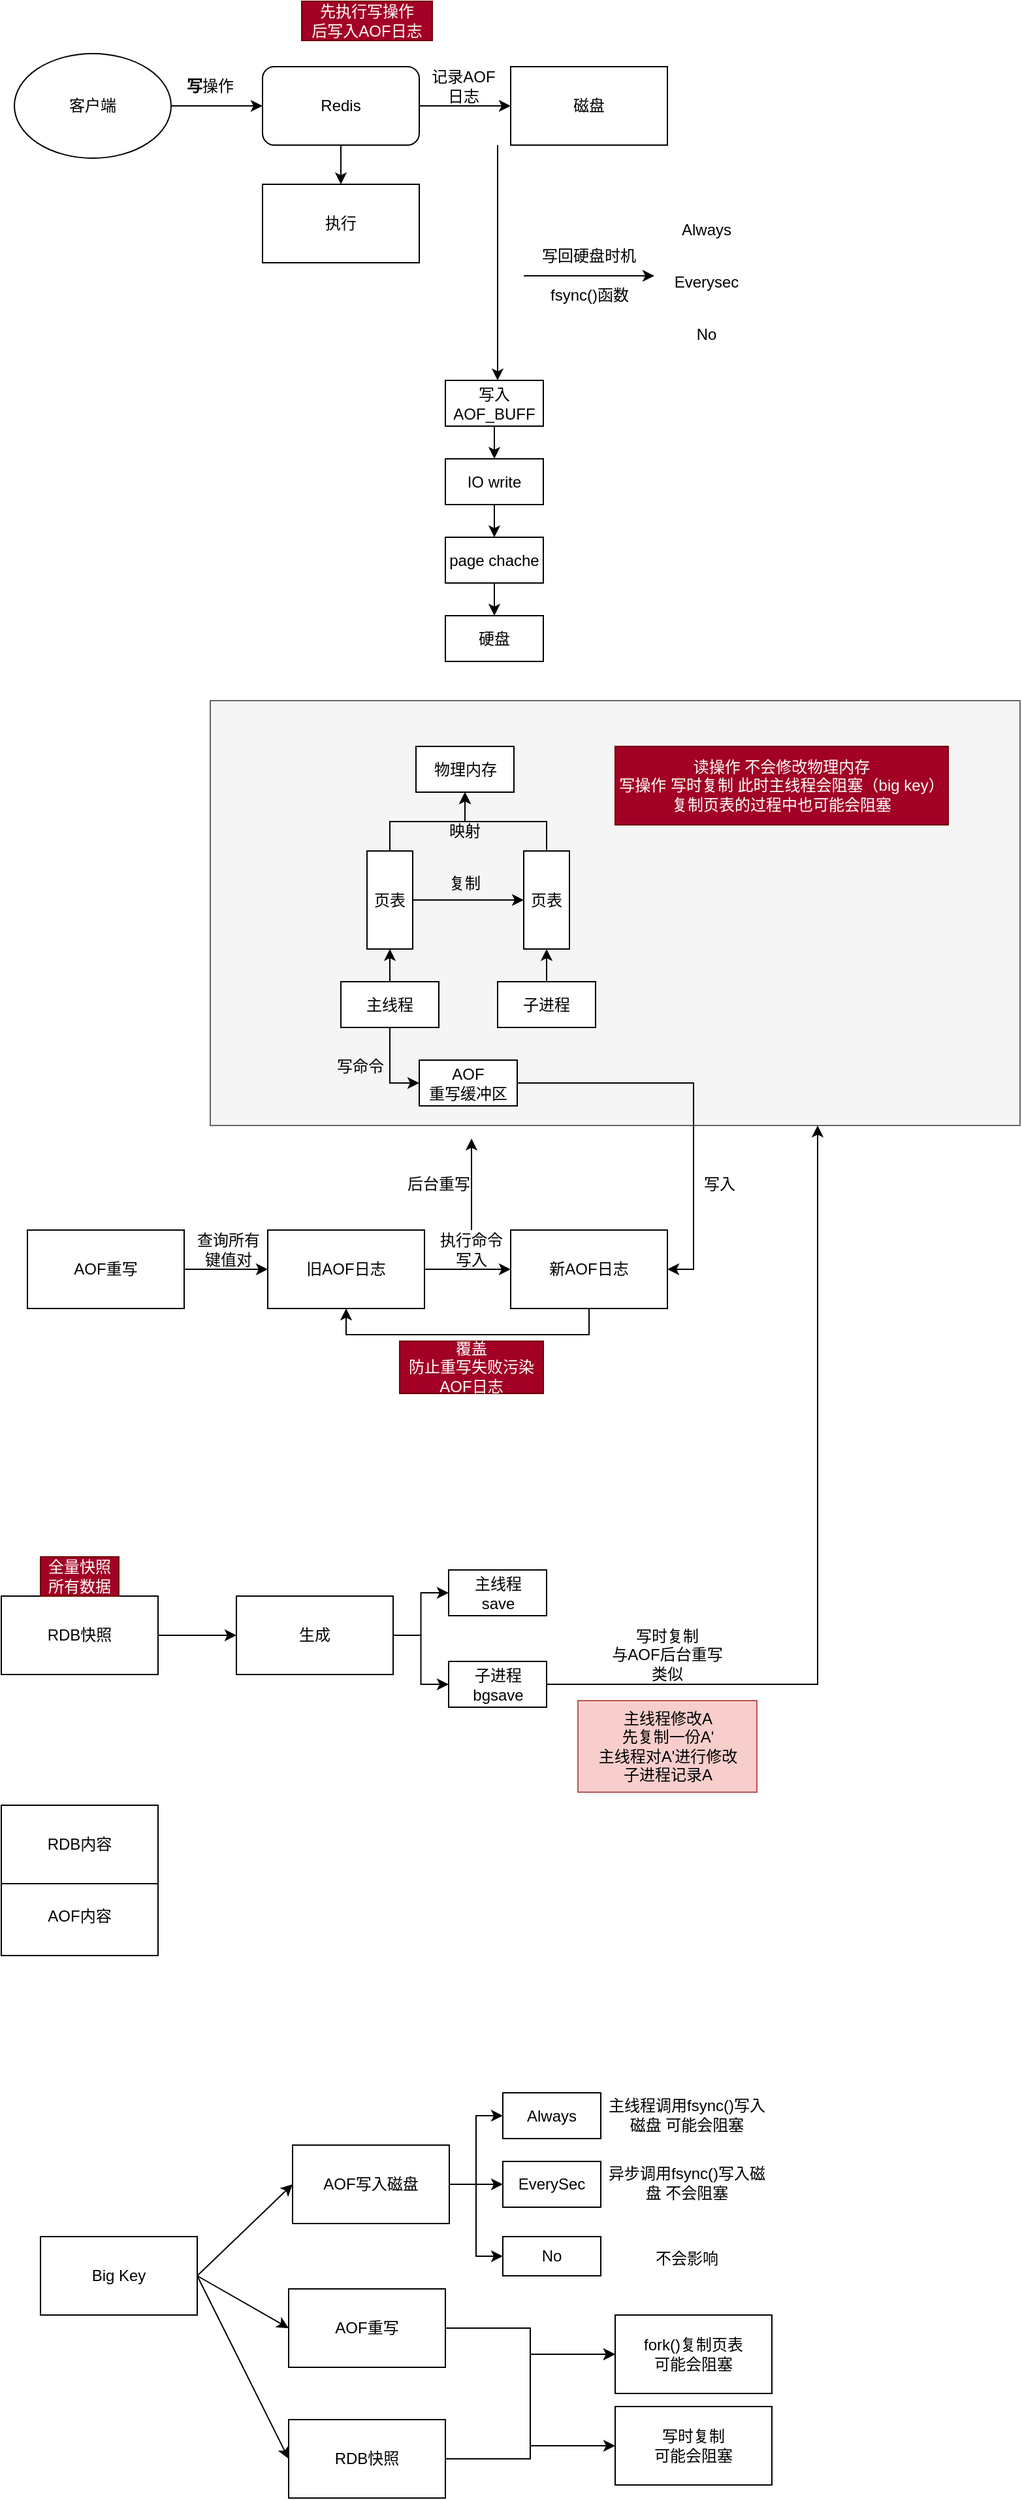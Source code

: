 <mxfile version="23.1.5" type="github">
  <diagram name="第 1 页" id="U4x5V9vwb2vYjmaB4y8I">
    <mxGraphModel dx="977" dy="529" grid="1" gridSize="10" guides="1" tooltips="1" connect="1" arrows="1" fold="1" page="1" pageScale="1" pageWidth="827" pageHeight="1169" math="0" shadow="0">
      <root>
        <mxCell id="0" />
        <mxCell id="1" parent="0" />
        <mxCell id="mOiScpPOXfzGBiVr8EKE-2" value="磁盘" style="rounded=0;whiteSpace=wrap;html=1;" vertex="1" parent="1">
          <mxGeometry x="450" y="80" width="120" height="60" as="geometry" />
        </mxCell>
        <mxCell id="mOiScpPOXfzGBiVr8EKE-5" style="edgeStyle=orthogonalEdgeStyle;rounded=0;orthogonalLoop=1;jettySize=auto;html=1;exitX=1;exitY=0.5;exitDx=0;exitDy=0;entryX=0;entryY=0.5;entryDx=0;entryDy=0;" edge="1" parent="1" source="mOiScpPOXfzGBiVr8EKE-3" target="mOiScpPOXfzGBiVr8EKE-4">
          <mxGeometry relative="1" as="geometry" />
        </mxCell>
        <mxCell id="mOiScpPOXfzGBiVr8EKE-3" value="客户端" style="ellipse;whiteSpace=wrap;html=1;" vertex="1" parent="1">
          <mxGeometry x="70" y="70" width="120" height="80" as="geometry" />
        </mxCell>
        <mxCell id="mOiScpPOXfzGBiVr8EKE-8" style="edgeStyle=orthogonalEdgeStyle;rounded=0;orthogonalLoop=1;jettySize=auto;html=1;exitX=0.5;exitY=1;exitDx=0;exitDy=0;entryX=0.5;entryY=0;entryDx=0;entryDy=0;" edge="1" parent="1" source="mOiScpPOXfzGBiVr8EKE-4" target="mOiScpPOXfzGBiVr8EKE-7">
          <mxGeometry relative="1" as="geometry" />
        </mxCell>
        <mxCell id="mOiScpPOXfzGBiVr8EKE-9" style="edgeStyle=orthogonalEdgeStyle;rounded=0;orthogonalLoop=1;jettySize=auto;html=1;exitX=1;exitY=0.5;exitDx=0;exitDy=0;" edge="1" parent="1" source="mOiScpPOXfzGBiVr8EKE-4" target="mOiScpPOXfzGBiVr8EKE-2">
          <mxGeometry relative="1" as="geometry" />
        </mxCell>
        <mxCell id="mOiScpPOXfzGBiVr8EKE-4" value="Redis" style="rounded=1;whiteSpace=wrap;html=1;" vertex="1" parent="1">
          <mxGeometry x="260" y="80" width="120" height="60" as="geometry" />
        </mxCell>
        <mxCell id="mOiScpPOXfzGBiVr8EKE-6" value="&lt;b&gt;写&lt;/b&gt;操作" style="text;html=1;align=center;verticalAlign=middle;whiteSpace=wrap;rounded=0;" vertex="1" parent="1">
          <mxGeometry x="190" y="80" width="60" height="30" as="geometry" />
        </mxCell>
        <mxCell id="mOiScpPOXfzGBiVr8EKE-7" value="执行" style="rounded=0;whiteSpace=wrap;html=1;" vertex="1" parent="1">
          <mxGeometry x="260" y="170" width="120" height="60" as="geometry" />
        </mxCell>
        <mxCell id="mOiScpPOXfzGBiVr8EKE-10" value="记录AOF日志" style="text;html=1;align=center;verticalAlign=middle;whiteSpace=wrap;rounded=0;" vertex="1" parent="1">
          <mxGeometry x="384" y="80" width="60" height="30" as="geometry" />
        </mxCell>
        <mxCell id="mOiScpPOXfzGBiVr8EKE-11" value="先执行写操作&lt;br&gt;后写入AOF日志" style="text;html=1;align=center;verticalAlign=middle;whiteSpace=wrap;rounded=0;fillColor=#a20025;fontColor=#ffffff;strokeColor=#6F0000;" vertex="1" parent="1">
          <mxGeometry x="290" y="30" width="100" height="30" as="geometry" />
        </mxCell>
        <mxCell id="mOiScpPOXfzGBiVr8EKE-12" value="" style="endArrow=classic;html=1;rounded=0;" edge="1" parent="1">
          <mxGeometry width="50" height="50" relative="1" as="geometry">
            <mxPoint x="440" y="140" as="sourcePoint" />
            <mxPoint x="440" y="320" as="targetPoint" />
          </mxGeometry>
        </mxCell>
        <mxCell id="mOiScpPOXfzGBiVr8EKE-16" style="edgeStyle=orthogonalEdgeStyle;rounded=0;orthogonalLoop=1;jettySize=auto;html=1;exitX=0.5;exitY=1;exitDx=0;exitDy=0;entryX=0.5;entryY=0;entryDx=0;entryDy=0;" edge="1" parent="1" source="mOiScpPOXfzGBiVr8EKE-13" target="mOiScpPOXfzGBiVr8EKE-14">
          <mxGeometry relative="1" as="geometry" />
        </mxCell>
        <mxCell id="mOiScpPOXfzGBiVr8EKE-13" value="写入AOF_BUFF" style="rounded=0;whiteSpace=wrap;html=1;" vertex="1" parent="1">
          <mxGeometry x="400" y="320" width="75" height="35" as="geometry" />
        </mxCell>
        <mxCell id="mOiScpPOXfzGBiVr8EKE-17" style="edgeStyle=orthogonalEdgeStyle;rounded=0;orthogonalLoop=1;jettySize=auto;html=1;exitX=0.5;exitY=1;exitDx=0;exitDy=0;" edge="1" parent="1" source="mOiScpPOXfzGBiVr8EKE-14" target="mOiScpPOXfzGBiVr8EKE-15">
          <mxGeometry relative="1" as="geometry" />
        </mxCell>
        <mxCell id="mOiScpPOXfzGBiVr8EKE-14" value="IO write" style="rounded=0;whiteSpace=wrap;html=1;" vertex="1" parent="1">
          <mxGeometry x="400" y="380" width="75" height="35" as="geometry" />
        </mxCell>
        <mxCell id="mOiScpPOXfzGBiVr8EKE-19" style="edgeStyle=orthogonalEdgeStyle;rounded=0;orthogonalLoop=1;jettySize=auto;html=1;exitX=0.5;exitY=1;exitDx=0;exitDy=0;entryX=0.5;entryY=0;entryDx=0;entryDy=0;" edge="1" parent="1" source="mOiScpPOXfzGBiVr8EKE-15" target="mOiScpPOXfzGBiVr8EKE-18">
          <mxGeometry relative="1" as="geometry" />
        </mxCell>
        <mxCell id="mOiScpPOXfzGBiVr8EKE-15" value="page chache" style="rounded=0;whiteSpace=wrap;html=1;" vertex="1" parent="1">
          <mxGeometry x="400" y="440" width="75" height="35" as="geometry" />
        </mxCell>
        <mxCell id="mOiScpPOXfzGBiVr8EKE-18" value="硬盘" style="rounded=0;whiteSpace=wrap;html=1;" vertex="1" parent="1">
          <mxGeometry x="400" y="500" width="75" height="35" as="geometry" />
        </mxCell>
        <mxCell id="mOiScpPOXfzGBiVr8EKE-20" value="" style="endArrow=classic;html=1;rounded=0;" edge="1" parent="1">
          <mxGeometry width="50" height="50" relative="1" as="geometry">
            <mxPoint x="460" y="240" as="sourcePoint" />
            <mxPoint x="560" y="240" as="targetPoint" />
          </mxGeometry>
        </mxCell>
        <mxCell id="mOiScpPOXfzGBiVr8EKE-21" value="写回硬盘时机" style="text;html=1;align=center;verticalAlign=middle;whiteSpace=wrap;rounded=0;" vertex="1" parent="1">
          <mxGeometry x="465" y="210" width="90" height="30" as="geometry" />
        </mxCell>
        <mxCell id="mOiScpPOXfzGBiVr8EKE-22" value="Always" style="text;html=1;align=center;verticalAlign=middle;whiteSpace=wrap;rounded=0;" vertex="1" parent="1">
          <mxGeometry x="570" y="190" width="60" height="30" as="geometry" />
        </mxCell>
        <mxCell id="mOiScpPOXfzGBiVr8EKE-23" value="Everysec" style="text;html=1;align=center;verticalAlign=middle;whiteSpace=wrap;rounded=0;" vertex="1" parent="1">
          <mxGeometry x="570" y="230" width="60" height="30" as="geometry" />
        </mxCell>
        <mxCell id="mOiScpPOXfzGBiVr8EKE-24" value="No" style="text;html=1;align=center;verticalAlign=middle;whiteSpace=wrap;rounded=0;" vertex="1" parent="1">
          <mxGeometry x="570" y="270" width="60" height="30" as="geometry" />
        </mxCell>
        <mxCell id="mOiScpPOXfzGBiVr8EKE-25" value="fsync()函数" style="text;html=1;align=center;verticalAlign=middle;whiteSpace=wrap;rounded=0;" vertex="1" parent="1">
          <mxGeometry x="477.5" y="240" width="65" height="30" as="geometry" />
        </mxCell>
        <mxCell id="mOiScpPOXfzGBiVr8EKE-62" value="" style="group" vertex="1" connectable="0" parent="1">
          <mxGeometry x="80" y="565" width="760" height="530" as="geometry" />
        </mxCell>
        <mxCell id="mOiScpPOXfzGBiVr8EKE-59" value="" style="rounded=0;whiteSpace=wrap;html=1;fillColor=#f5f5f5;fontColor=#333333;strokeColor=#666666;" vertex="1" parent="mOiScpPOXfzGBiVr8EKE-62">
          <mxGeometry x="140" width="620" height="325" as="geometry" />
        </mxCell>
        <mxCell id="mOiScpPOXfzGBiVr8EKE-35" value="" style="group" vertex="1" connectable="0" parent="mOiScpPOXfzGBiVr8EKE-62">
          <mxGeometry y="405" width="490" height="125" as="geometry" />
        </mxCell>
        <mxCell id="mOiScpPOXfzGBiVr8EKE-26" value="AOF重写" style="rounded=0;whiteSpace=wrap;html=1;" vertex="1" parent="mOiScpPOXfzGBiVr8EKE-35">
          <mxGeometry width="120" height="60" as="geometry" />
        </mxCell>
        <mxCell id="mOiScpPOXfzGBiVr8EKE-27" value="旧AOF日志" style="rounded=0;whiteSpace=wrap;html=1;" vertex="1" parent="mOiScpPOXfzGBiVr8EKE-35">
          <mxGeometry x="184" width="120" height="60" as="geometry" />
        </mxCell>
        <mxCell id="mOiScpPOXfzGBiVr8EKE-29" style="edgeStyle=orthogonalEdgeStyle;rounded=0;orthogonalLoop=1;jettySize=auto;html=1;exitX=1;exitY=0.5;exitDx=0;exitDy=0;entryX=0;entryY=0.5;entryDx=0;entryDy=0;" edge="1" parent="mOiScpPOXfzGBiVr8EKE-35" source="mOiScpPOXfzGBiVr8EKE-26" target="mOiScpPOXfzGBiVr8EKE-27">
          <mxGeometry relative="1" as="geometry" />
        </mxCell>
        <mxCell id="mOiScpPOXfzGBiVr8EKE-33" style="edgeStyle=orthogonalEdgeStyle;rounded=0;orthogonalLoop=1;jettySize=auto;html=1;exitX=0.5;exitY=1;exitDx=0;exitDy=0;entryX=0.5;entryY=1;entryDx=0;entryDy=0;" edge="1" parent="mOiScpPOXfzGBiVr8EKE-35" source="mOiScpPOXfzGBiVr8EKE-28" target="mOiScpPOXfzGBiVr8EKE-27">
          <mxGeometry relative="1" as="geometry" />
        </mxCell>
        <mxCell id="mOiScpPOXfzGBiVr8EKE-28" value="新AOF日志" style="rounded=0;whiteSpace=wrap;html=1;" vertex="1" parent="mOiScpPOXfzGBiVr8EKE-35">
          <mxGeometry x="370" width="120" height="60" as="geometry" />
        </mxCell>
        <mxCell id="mOiScpPOXfzGBiVr8EKE-31" style="edgeStyle=orthogonalEdgeStyle;rounded=0;orthogonalLoop=1;jettySize=auto;html=1;exitX=1;exitY=0.5;exitDx=0;exitDy=0;entryX=0;entryY=0.5;entryDx=0;entryDy=0;" edge="1" parent="mOiScpPOXfzGBiVr8EKE-35" source="mOiScpPOXfzGBiVr8EKE-27" target="mOiScpPOXfzGBiVr8EKE-28">
          <mxGeometry relative="1" as="geometry" />
        </mxCell>
        <mxCell id="mOiScpPOXfzGBiVr8EKE-30" value="查询所有&lt;br&gt;键值对" style="text;html=1;align=center;verticalAlign=middle;whiteSpace=wrap;rounded=0;" vertex="1" parent="mOiScpPOXfzGBiVr8EKE-35">
          <mxGeometry x="124" width="60" height="30" as="geometry" />
        </mxCell>
        <mxCell id="mOiScpPOXfzGBiVr8EKE-32" value="执行命令&lt;br&gt;写入" style="text;html=1;align=center;verticalAlign=middle;whiteSpace=wrap;rounded=0;" vertex="1" parent="mOiScpPOXfzGBiVr8EKE-35">
          <mxGeometry x="310" width="60" height="30" as="geometry" />
        </mxCell>
        <mxCell id="mOiScpPOXfzGBiVr8EKE-34" value="覆盖&lt;br&gt;防止重写失败污染AOF日志" style="text;html=1;align=center;verticalAlign=middle;whiteSpace=wrap;rounded=0;fillColor=#a20025;fontColor=#ffffff;strokeColor=#6F0000;" vertex="1" parent="mOiScpPOXfzGBiVr8EKE-35">
          <mxGeometry x="285" y="85" width="110" height="40" as="geometry" />
        </mxCell>
        <mxCell id="mOiScpPOXfzGBiVr8EKE-36" value="" style="endArrow=classic;html=1;rounded=0;" edge="1" parent="mOiScpPOXfzGBiVr8EKE-62">
          <mxGeometry width="50" height="50" relative="1" as="geometry">
            <mxPoint x="340" y="405" as="sourcePoint" />
            <mxPoint x="340" y="335" as="targetPoint" />
          </mxGeometry>
        </mxCell>
        <mxCell id="mOiScpPOXfzGBiVr8EKE-37" value="后台重写" style="text;html=1;align=center;verticalAlign=middle;whiteSpace=wrap;rounded=0;" vertex="1" parent="mOiScpPOXfzGBiVr8EKE-62">
          <mxGeometry x="285" y="355" width="60" height="30" as="geometry" />
        </mxCell>
        <mxCell id="mOiScpPOXfzGBiVr8EKE-55" value="" style="group" vertex="1" connectable="0" parent="mOiScpPOXfzGBiVr8EKE-62">
          <mxGeometry x="240" y="35" width="195" height="215" as="geometry" />
        </mxCell>
        <mxCell id="mOiScpPOXfzGBiVr8EKE-39" value="主线程" style="rounded=0;whiteSpace=wrap;html=1;" vertex="1" parent="mOiScpPOXfzGBiVr8EKE-55">
          <mxGeometry y="180" width="75" height="35" as="geometry" />
        </mxCell>
        <mxCell id="mOiScpPOXfzGBiVr8EKE-40" value="子进程" style="rounded=0;whiteSpace=wrap;html=1;" vertex="1" parent="mOiScpPOXfzGBiVr8EKE-55">
          <mxGeometry x="120" y="180" width="75" height="35" as="geometry" />
        </mxCell>
        <mxCell id="mOiScpPOXfzGBiVr8EKE-41" value="页表" style="rounded=0;whiteSpace=wrap;html=1;direction=south;" vertex="1" parent="mOiScpPOXfzGBiVr8EKE-55">
          <mxGeometry x="20" y="80" width="35" height="75" as="geometry" />
        </mxCell>
        <mxCell id="mOiScpPOXfzGBiVr8EKE-44" style="edgeStyle=orthogonalEdgeStyle;rounded=0;orthogonalLoop=1;jettySize=auto;html=1;exitX=0.5;exitY=0;exitDx=0;exitDy=0;entryX=1;entryY=0.5;entryDx=0;entryDy=0;" edge="1" parent="mOiScpPOXfzGBiVr8EKE-55" source="mOiScpPOXfzGBiVr8EKE-39" target="mOiScpPOXfzGBiVr8EKE-41">
          <mxGeometry relative="1" as="geometry" />
        </mxCell>
        <mxCell id="mOiScpPOXfzGBiVr8EKE-42" value="页表" style="rounded=0;whiteSpace=wrap;html=1;direction=south;" vertex="1" parent="mOiScpPOXfzGBiVr8EKE-55">
          <mxGeometry x="140" y="80" width="35" height="75" as="geometry" />
        </mxCell>
        <mxCell id="mOiScpPOXfzGBiVr8EKE-47" style="edgeStyle=orthogonalEdgeStyle;rounded=0;orthogonalLoop=1;jettySize=auto;html=1;exitX=0.5;exitY=0;exitDx=0;exitDy=0;entryX=1;entryY=0.5;entryDx=0;entryDy=0;" edge="1" parent="mOiScpPOXfzGBiVr8EKE-55" source="mOiScpPOXfzGBiVr8EKE-40" target="mOiScpPOXfzGBiVr8EKE-42">
          <mxGeometry relative="1" as="geometry" />
        </mxCell>
        <mxCell id="mOiScpPOXfzGBiVr8EKE-45" style="edgeStyle=orthogonalEdgeStyle;rounded=0;orthogonalLoop=1;jettySize=auto;html=1;exitX=0.5;exitY=0;exitDx=0;exitDy=0;entryX=0.5;entryY=1;entryDx=0;entryDy=0;" edge="1" parent="mOiScpPOXfzGBiVr8EKE-55" source="mOiScpPOXfzGBiVr8EKE-41" target="mOiScpPOXfzGBiVr8EKE-42">
          <mxGeometry relative="1" as="geometry" />
        </mxCell>
        <mxCell id="mOiScpPOXfzGBiVr8EKE-43" value="物理内存" style="rounded=0;whiteSpace=wrap;html=1;" vertex="1" parent="mOiScpPOXfzGBiVr8EKE-55">
          <mxGeometry x="57.5" width="75" height="35" as="geometry" />
        </mxCell>
        <mxCell id="mOiScpPOXfzGBiVr8EKE-48" style="edgeStyle=orthogonalEdgeStyle;rounded=0;orthogonalLoop=1;jettySize=auto;html=1;exitX=0;exitY=0.5;exitDx=0;exitDy=0;entryX=0.5;entryY=1;entryDx=0;entryDy=0;" edge="1" parent="mOiScpPOXfzGBiVr8EKE-55" source="mOiScpPOXfzGBiVr8EKE-41" target="mOiScpPOXfzGBiVr8EKE-43">
          <mxGeometry relative="1" as="geometry" />
        </mxCell>
        <mxCell id="mOiScpPOXfzGBiVr8EKE-51" style="edgeStyle=orthogonalEdgeStyle;rounded=0;orthogonalLoop=1;jettySize=auto;html=1;exitX=0;exitY=0.5;exitDx=0;exitDy=0;entryX=0.5;entryY=1;entryDx=0;entryDy=0;" edge="1" parent="mOiScpPOXfzGBiVr8EKE-55" source="mOiScpPOXfzGBiVr8EKE-42" target="mOiScpPOXfzGBiVr8EKE-43">
          <mxGeometry relative="1" as="geometry" />
        </mxCell>
        <mxCell id="mOiScpPOXfzGBiVr8EKE-46" value="复制" style="text;html=1;align=center;verticalAlign=middle;whiteSpace=wrap;rounded=0;" vertex="1" parent="mOiScpPOXfzGBiVr8EKE-55">
          <mxGeometry x="65" y="90" width="60" height="30" as="geometry" />
        </mxCell>
        <mxCell id="mOiScpPOXfzGBiVr8EKE-52" value="映射" style="text;html=1;align=center;verticalAlign=middle;whiteSpace=wrap;rounded=0;" vertex="1" parent="mOiScpPOXfzGBiVr8EKE-55">
          <mxGeometry x="65" y="50" width="60" height="30" as="geometry" />
        </mxCell>
        <mxCell id="mOiScpPOXfzGBiVr8EKE-53" value="读操作 不会修改物理内存&lt;br&gt;写操作 写时复制 此时主线程会阻塞（big key）&lt;br&gt;复制页表的过程中也可能会阻塞" style="text;html=1;align=center;verticalAlign=middle;whiteSpace=wrap;rounded=0;fillColor=#a20025;fontColor=#ffffff;strokeColor=#6F0000;" vertex="1" parent="mOiScpPOXfzGBiVr8EKE-62">
          <mxGeometry x="450" y="35" width="255" height="60" as="geometry" />
        </mxCell>
        <mxCell id="mOiScpPOXfzGBiVr8EKE-60" style="edgeStyle=orthogonalEdgeStyle;rounded=0;orthogonalLoop=1;jettySize=auto;html=1;exitX=1;exitY=0.5;exitDx=0;exitDy=0;entryX=1;entryY=0.5;entryDx=0;entryDy=0;" edge="1" parent="mOiScpPOXfzGBiVr8EKE-62" source="mOiScpPOXfzGBiVr8EKE-54" target="mOiScpPOXfzGBiVr8EKE-28">
          <mxGeometry relative="1" as="geometry" />
        </mxCell>
        <mxCell id="mOiScpPOXfzGBiVr8EKE-54" value="AOF&lt;br&gt;重写缓冲区" style="rounded=0;whiteSpace=wrap;html=1;" vertex="1" parent="mOiScpPOXfzGBiVr8EKE-62">
          <mxGeometry x="300" y="275" width="75" height="35" as="geometry" />
        </mxCell>
        <mxCell id="mOiScpPOXfzGBiVr8EKE-56" style="edgeStyle=orthogonalEdgeStyle;rounded=0;orthogonalLoop=1;jettySize=auto;html=1;exitX=0.5;exitY=1;exitDx=0;exitDy=0;entryX=0;entryY=0.5;entryDx=0;entryDy=0;" edge="1" parent="mOiScpPOXfzGBiVr8EKE-62" source="mOiScpPOXfzGBiVr8EKE-39" target="mOiScpPOXfzGBiVr8EKE-54">
          <mxGeometry relative="1" as="geometry">
            <mxPoint x="277.286" y="265" as="targetPoint" />
          </mxGeometry>
        </mxCell>
        <mxCell id="mOiScpPOXfzGBiVr8EKE-57" value="写命令" style="text;html=1;align=center;verticalAlign=middle;whiteSpace=wrap;rounded=0;" vertex="1" parent="mOiScpPOXfzGBiVr8EKE-62">
          <mxGeometry x="225" y="265" width="60" height="30" as="geometry" />
        </mxCell>
        <mxCell id="mOiScpPOXfzGBiVr8EKE-61" value="写入" style="text;html=1;align=center;verticalAlign=middle;whiteSpace=wrap;rounded=0;" vertex="1" parent="mOiScpPOXfzGBiVr8EKE-62">
          <mxGeometry x="500" y="355" width="60" height="30" as="geometry" />
        </mxCell>
        <mxCell id="mOiScpPOXfzGBiVr8EKE-67" style="edgeStyle=orthogonalEdgeStyle;rounded=0;orthogonalLoop=1;jettySize=auto;html=1;exitX=1;exitY=0.5;exitDx=0;exitDy=0;entryX=0;entryY=0.5;entryDx=0;entryDy=0;" edge="1" parent="1" source="mOiScpPOXfzGBiVr8EKE-64" target="mOiScpPOXfzGBiVr8EKE-65">
          <mxGeometry relative="1" as="geometry" />
        </mxCell>
        <mxCell id="mOiScpPOXfzGBiVr8EKE-68" style="edgeStyle=orthogonalEdgeStyle;rounded=0;orthogonalLoop=1;jettySize=auto;html=1;exitX=1;exitY=0.5;exitDx=0;exitDy=0;entryX=0;entryY=0.5;entryDx=0;entryDy=0;" edge="1" parent="1" source="mOiScpPOXfzGBiVr8EKE-64" target="mOiScpPOXfzGBiVr8EKE-66">
          <mxGeometry relative="1" as="geometry" />
        </mxCell>
        <mxCell id="mOiScpPOXfzGBiVr8EKE-64" value="生成" style="rounded=0;whiteSpace=wrap;html=1;" vertex="1" parent="1">
          <mxGeometry x="240" y="1250" width="120" height="60" as="geometry" />
        </mxCell>
        <mxCell id="mOiScpPOXfzGBiVr8EKE-65" value="主线程&lt;br&gt;save" style="rounded=0;whiteSpace=wrap;html=1;" vertex="1" parent="1">
          <mxGeometry x="402.5" y="1230" width="75" height="35" as="geometry" />
        </mxCell>
        <mxCell id="mOiScpPOXfzGBiVr8EKE-70" style="edgeStyle=orthogonalEdgeStyle;rounded=0;orthogonalLoop=1;jettySize=auto;html=1;exitX=1;exitY=0.5;exitDx=0;exitDy=0;entryX=0.75;entryY=1;entryDx=0;entryDy=0;" edge="1" parent="1" source="mOiScpPOXfzGBiVr8EKE-66" target="mOiScpPOXfzGBiVr8EKE-59">
          <mxGeometry relative="1" as="geometry" />
        </mxCell>
        <mxCell id="mOiScpPOXfzGBiVr8EKE-66" value="子进程bgsave" style="rounded=0;whiteSpace=wrap;html=1;" vertex="1" parent="1">
          <mxGeometry x="402.5" y="1300" width="75" height="35" as="geometry" />
        </mxCell>
        <mxCell id="mOiScpPOXfzGBiVr8EKE-71" value="写时复制&lt;br&gt;与AOF后台重写&lt;br&gt;类似" style="text;html=1;align=center;verticalAlign=middle;whiteSpace=wrap;rounded=0;" vertex="1" parent="1">
          <mxGeometry x="520" y="1270" width="100" height="50" as="geometry" />
        </mxCell>
        <mxCell id="mOiScpPOXfzGBiVr8EKE-72" value="主线程修改A&lt;br&gt;先复制一份A&#39;&lt;br&gt;主线程对A&#39;进行修改&lt;br&gt;子进程记录A" style="text;html=1;align=center;verticalAlign=middle;whiteSpace=wrap;rounded=0;fillColor=#f8cecc;strokeColor=#b85450;" vertex="1" parent="1">
          <mxGeometry x="501.5" y="1330" width="137" height="70" as="geometry" />
        </mxCell>
        <mxCell id="mOiScpPOXfzGBiVr8EKE-73" value="" style="group" vertex="1" connectable="0" parent="1">
          <mxGeometry x="60" y="1220" width="120" height="90" as="geometry" />
        </mxCell>
        <mxCell id="mOiScpPOXfzGBiVr8EKE-63" value="RDB快照" style="rounded=0;whiteSpace=wrap;html=1;" vertex="1" parent="mOiScpPOXfzGBiVr8EKE-73">
          <mxGeometry y="30" width="120" height="60" as="geometry" />
        </mxCell>
        <mxCell id="mOiScpPOXfzGBiVr8EKE-69" value="全量快照&lt;br&gt;所有数据" style="text;html=1;align=center;verticalAlign=middle;whiteSpace=wrap;rounded=0;fillColor=#a20025;fontColor=#ffffff;strokeColor=#6F0000;" vertex="1" parent="mOiScpPOXfzGBiVr8EKE-73">
          <mxGeometry x="30" width="60" height="30" as="geometry" />
        </mxCell>
        <mxCell id="mOiScpPOXfzGBiVr8EKE-74" style="edgeStyle=orthogonalEdgeStyle;rounded=0;orthogonalLoop=1;jettySize=auto;html=1;exitX=1;exitY=0.5;exitDx=0;exitDy=0;entryX=0;entryY=0.5;entryDx=0;entryDy=0;" edge="1" parent="1" source="mOiScpPOXfzGBiVr8EKE-63" target="mOiScpPOXfzGBiVr8EKE-64">
          <mxGeometry relative="1" as="geometry" />
        </mxCell>
        <mxCell id="mOiScpPOXfzGBiVr8EKE-78" value="" style="group" vertex="1" connectable="0" parent="1">
          <mxGeometry x="100" y="1450" width="120" height="90" as="geometry" />
        </mxCell>
        <mxCell id="mOiScpPOXfzGBiVr8EKE-80" value="" style="group" vertex="1" connectable="0" parent="mOiScpPOXfzGBiVr8EKE-78">
          <mxGeometry x="-40" y="-70" width="120" height="145" as="geometry" />
        </mxCell>
        <mxCell id="mOiScpPOXfzGBiVr8EKE-79" value="AOF内容" style="rounded=0;whiteSpace=wrap;html=1;" vertex="1" parent="mOiScpPOXfzGBiVr8EKE-80">
          <mxGeometry y="85" width="120" height="60" as="geometry" />
        </mxCell>
        <mxCell id="mOiScpPOXfzGBiVr8EKE-75" value="" style="group" vertex="1" connectable="0" parent="mOiScpPOXfzGBiVr8EKE-80">
          <mxGeometry width="120" height="90" as="geometry" />
        </mxCell>
        <mxCell id="mOiScpPOXfzGBiVr8EKE-76" value="RDB内容" style="rounded=0;whiteSpace=wrap;html=1;" vertex="1" parent="mOiScpPOXfzGBiVr8EKE-75">
          <mxGeometry y="30" width="120" height="60" as="geometry" />
        </mxCell>
        <mxCell id="mOiScpPOXfzGBiVr8EKE-81" value="Big Key" style="rounded=0;whiteSpace=wrap;html=1;" vertex="1" parent="1">
          <mxGeometry x="90" y="1740" width="120" height="60" as="geometry" />
        </mxCell>
        <mxCell id="mOiScpPOXfzGBiVr8EKE-89" style="edgeStyle=orthogonalEdgeStyle;rounded=0;orthogonalLoop=1;jettySize=auto;html=1;exitX=1;exitY=0.5;exitDx=0;exitDy=0;entryX=0;entryY=0.5;entryDx=0;entryDy=0;" edge="1" parent="1" source="mOiScpPOXfzGBiVr8EKE-82" target="mOiScpPOXfzGBiVr8EKE-83">
          <mxGeometry relative="1" as="geometry" />
        </mxCell>
        <mxCell id="mOiScpPOXfzGBiVr8EKE-90" style="edgeStyle=orthogonalEdgeStyle;rounded=0;orthogonalLoop=1;jettySize=auto;html=1;exitX=1;exitY=0.5;exitDx=0;exitDy=0;entryX=0;entryY=0.5;entryDx=0;entryDy=0;" edge="1" parent="1" source="mOiScpPOXfzGBiVr8EKE-82" target="mOiScpPOXfzGBiVr8EKE-85">
          <mxGeometry relative="1" as="geometry" />
        </mxCell>
        <mxCell id="mOiScpPOXfzGBiVr8EKE-91" style="edgeStyle=orthogonalEdgeStyle;rounded=0;orthogonalLoop=1;jettySize=auto;html=1;exitX=1;exitY=0.5;exitDx=0;exitDy=0;entryX=0;entryY=0.5;entryDx=0;entryDy=0;" edge="1" parent="1" source="mOiScpPOXfzGBiVr8EKE-82" target="mOiScpPOXfzGBiVr8EKE-87">
          <mxGeometry relative="1" as="geometry" />
        </mxCell>
        <mxCell id="mOiScpPOXfzGBiVr8EKE-82" value="AOF写入磁盘" style="rounded=0;whiteSpace=wrap;html=1;" vertex="1" parent="1">
          <mxGeometry x="283" y="1670" width="120" height="60" as="geometry" />
        </mxCell>
        <mxCell id="mOiScpPOXfzGBiVr8EKE-83" value="Always" style="rounded=0;whiteSpace=wrap;html=1;" vertex="1" parent="1">
          <mxGeometry x="444" y="1630" width="75" height="35" as="geometry" />
        </mxCell>
        <mxCell id="mOiScpPOXfzGBiVr8EKE-84" value="主线程调用fsync()写入磁盘 可能会阻塞" style="text;html=1;align=center;verticalAlign=middle;whiteSpace=wrap;rounded=0;" vertex="1" parent="1">
          <mxGeometry x="520" y="1630" width="130" height="33" as="geometry" />
        </mxCell>
        <mxCell id="mOiScpPOXfzGBiVr8EKE-85" value="EverySec" style="rounded=0;whiteSpace=wrap;html=1;" vertex="1" parent="1">
          <mxGeometry x="444" y="1682.5" width="75" height="35" as="geometry" />
        </mxCell>
        <mxCell id="mOiScpPOXfzGBiVr8EKE-86" value="异步调用fsync()写入磁盘 不会阻塞" style="text;html=1;align=center;verticalAlign=middle;whiteSpace=wrap;rounded=0;" vertex="1" parent="1">
          <mxGeometry x="520" y="1682.5" width="130" height="33" as="geometry" />
        </mxCell>
        <mxCell id="mOiScpPOXfzGBiVr8EKE-87" value="No" style="rounded=0;whiteSpace=wrap;html=1;" vertex="1" parent="1">
          <mxGeometry x="444" y="1740" width="75" height="30" as="geometry" />
        </mxCell>
        <mxCell id="mOiScpPOXfzGBiVr8EKE-88" value="不会影响" style="text;html=1;align=center;verticalAlign=middle;whiteSpace=wrap;rounded=0;" vertex="1" parent="1">
          <mxGeometry x="520" y="1740" width="130" height="33" as="geometry" />
        </mxCell>
        <mxCell id="mOiScpPOXfzGBiVr8EKE-98" style="edgeStyle=orthogonalEdgeStyle;rounded=0;orthogonalLoop=1;jettySize=auto;html=1;exitX=1;exitY=0.5;exitDx=0;exitDy=0;entryX=0;entryY=0.5;entryDx=0;entryDy=0;" edge="1" parent="1" source="mOiScpPOXfzGBiVr8EKE-92" target="mOiScpPOXfzGBiVr8EKE-97">
          <mxGeometry relative="1" as="geometry" />
        </mxCell>
        <mxCell id="mOiScpPOXfzGBiVr8EKE-92" value="AOF重写" style="rounded=0;whiteSpace=wrap;html=1;" vertex="1" parent="1">
          <mxGeometry x="280" y="1780" width="120" height="60" as="geometry" />
        </mxCell>
        <mxCell id="mOiScpPOXfzGBiVr8EKE-99" style="edgeStyle=orthogonalEdgeStyle;rounded=0;orthogonalLoop=1;jettySize=auto;html=1;exitX=1;exitY=0.5;exitDx=0;exitDy=0;entryX=0;entryY=0.5;entryDx=0;entryDy=0;" edge="1" parent="1" source="mOiScpPOXfzGBiVr8EKE-93" target="mOiScpPOXfzGBiVr8EKE-97">
          <mxGeometry relative="1" as="geometry">
            <mxPoint x="450" y="1860" as="targetPoint" />
          </mxGeometry>
        </mxCell>
        <mxCell id="mOiScpPOXfzGBiVr8EKE-93" value="RDB快照" style="rounded=0;whiteSpace=wrap;html=1;" vertex="1" parent="1">
          <mxGeometry x="280" y="1880" width="120" height="60" as="geometry" />
        </mxCell>
        <mxCell id="mOiScpPOXfzGBiVr8EKE-94" value="" style="endArrow=classic;html=1;rounded=0;entryX=0;entryY=0.5;entryDx=0;entryDy=0;" edge="1" parent="1" target="mOiScpPOXfzGBiVr8EKE-82">
          <mxGeometry width="50" height="50" relative="1" as="geometry">
            <mxPoint x="210" y="1770" as="sourcePoint" />
            <mxPoint x="260" y="1720" as="targetPoint" />
          </mxGeometry>
        </mxCell>
        <mxCell id="mOiScpPOXfzGBiVr8EKE-95" value="" style="endArrow=classic;html=1;rounded=0;entryX=0;entryY=0.5;entryDx=0;entryDy=0;" edge="1" parent="1" target="mOiScpPOXfzGBiVr8EKE-92">
          <mxGeometry width="50" height="50" relative="1" as="geometry">
            <mxPoint x="210" y="1770" as="sourcePoint" />
            <mxPoint x="260" y="1720" as="targetPoint" />
          </mxGeometry>
        </mxCell>
        <mxCell id="mOiScpPOXfzGBiVr8EKE-96" value="" style="endArrow=classic;html=1;rounded=0;entryX=0;entryY=0.5;entryDx=0;entryDy=0;" edge="1" parent="1" target="mOiScpPOXfzGBiVr8EKE-93">
          <mxGeometry width="50" height="50" relative="1" as="geometry">
            <mxPoint x="210" y="1770" as="sourcePoint" />
            <mxPoint x="260" y="1720" as="targetPoint" />
          </mxGeometry>
        </mxCell>
        <mxCell id="mOiScpPOXfzGBiVr8EKE-97" value="fork()复制页表&lt;br&gt;可能会阻塞" style="rounded=0;whiteSpace=wrap;html=1;" vertex="1" parent="1">
          <mxGeometry x="530" y="1800" width="120" height="60" as="geometry" />
        </mxCell>
        <mxCell id="mOiScpPOXfzGBiVr8EKE-103" value="" style="group" vertex="1" connectable="0" parent="1">
          <mxGeometry x="465" y="1870" width="180" height="60" as="geometry" />
        </mxCell>
        <mxCell id="mOiScpPOXfzGBiVr8EKE-100" value="写时复制&lt;br&gt;可能会阻塞" style="rounded=0;whiteSpace=wrap;html=1;" vertex="1" parent="mOiScpPOXfzGBiVr8EKE-103">
          <mxGeometry x="65" width="120" height="60" as="geometry" />
        </mxCell>
        <mxCell id="mOiScpPOXfzGBiVr8EKE-102" value="" style="endArrow=classic;html=1;rounded=0;entryX=0;entryY=0.5;entryDx=0;entryDy=0;" edge="1" parent="mOiScpPOXfzGBiVr8EKE-103" target="mOiScpPOXfzGBiVr8EKE-100">
          <mxGeometry width="50" height="50" relative="1" as="geometry">
            <mxPoint y="30" as="sourcePoint" />
            <mxPoint x="50" y="-20" as="targetPoint" />
          </mxGeometry>
        </mxCell>
      </root>
    </mxGraphModel>
  </diagram>
</mxfile>
